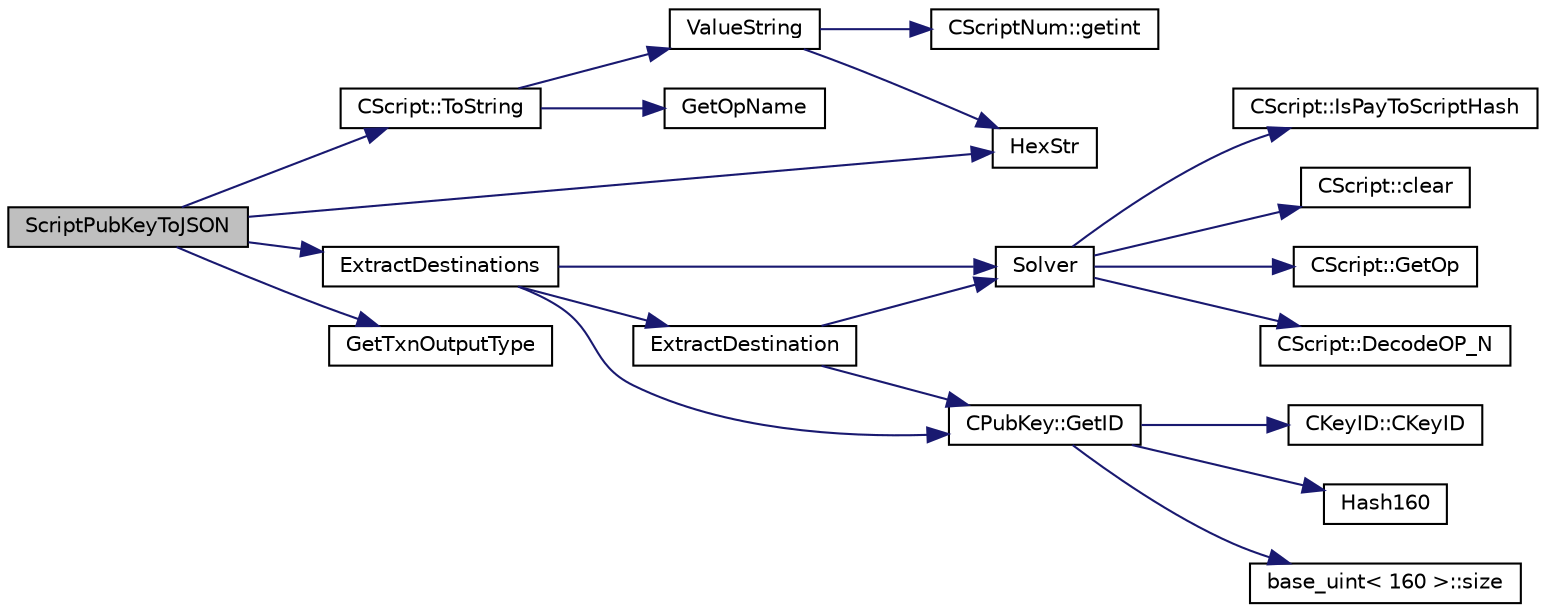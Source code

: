digraph "ScriptPubKeyToJSON"
{
  edge [fontname="Helvetica",fontsize="10",labelfontname="Helvetica",labelfontsize="10"];
  node [fontname="Helvetica",fontsize="10",shape=record];
  rankdir="LR";
  Node62 [label="ScriptPubKeyToJSON",height=0.2,width=0.4,color="black", fillcolor="grey75", style="filled", fontcolor="black"];
  Node62 -> Node63 [color="midnightblue",fontsize="10",style="solid",fontname="Helvetica"];
  Node63 [label="CScript::ToString",height=0.2,width=0.4,color="black", fillcolor="white", style="filled",URL="$d9/d4b/class_c_script.html#a75ea7216fa3b083fe7efffe72704c3b7"];
  Node63 -> Node64 [color="midnightblue",fontsize="10",style="solid",fontname="Helvetica"];
  Node64 [label="ValueString",height=0.2,width=0.4,color="black", fillcolor="white", style="filled",URL="$dd/d0f/script_8cpp.html#ab545c0a3638ba9151370e91fac78f48d"];
  Node64 -> Node65 [color="midnightblue",fontsize="10",style="solid",fontname="Helvetica"];
  Node65 [label="CScriptNum::getint",height=0.2,width=0.4,color="black", fillcolor="white", style="filled",URL="$d8/d95/class_c_script_num.html#ae205465ff5e3cfef3f2f6d29d3ee250d"];
  Node64 -> Node66 [color="midnightblue",fontsize="10",style="solid",fontname="Helvetica"];
  Node66 [label="HexStr",height=0.2,width=0.4,color="black", fillcolor="white", style="filled",URL="$d8/d3c/util_8h.html#ace13a819ca4e98c22847d26b3b357e75"];
  Node63 -> Node67 [color="midnightblue",fontsize="10",style="solid",fontname="Helvetica"];
  Node67 [label="GetOpName",height=0.2,width=0.4,color="black", fillcolor="white", style="filled",URL="$dd/d0f/script_8cpp.html#a573587022d52d3542eb6fbf5a1190489"];
  Node62 -> Node66 [color="midnightblue",fontsize="10",style="solid",fontname="Helvetica"];
  Node62 -> Node68 [color="midnightblue",fontsize="10",style="solid",fontname="Helvetica"];
  Node68 [label="ExtractDestinations",height=0.2,width=0.4,color="black", fillcolor="white", style="filled",URL="$dd/d0f/script_8cpp.html#a6948ee6aa422ed8a5ffe06ddc77a55d8"];
  Node68 -> Node69 [color="midnightblue",fontsize="10",style="solid",fontname="Helvetica"];
  Node69 [label="Solver",height=0.2,width=0.4,color="black", fillcolor="white", style="filled",URL="$dd/d0f/script_8cpp.html#a6ee6be50bff44464e905680c6fcee6dc"];
  Node69 -> Node70 [color="midnightblue",fontsize="10",style="solid",fontname="Helvetica"];
  Node70 [label="CScript::IsPayToScriptHash",height=0.2,width=0.4,color="black", fillcolor="white", style="filled",URL="$d9/d4b/class_c_script.html#a0c3729c606d318923dc06f95d85a0971"];
  Node69 -> Node71 [color="midnightblue",fontsize="10",style="solid",fontname="Helvetica"];
  Node71 [label="CScript::clear",height=0.2,width=0.4,color="black", fillcolor="white", style="filled",URL="$d9/d4b/class_c_script.html#a7b2baf842621f07c4939408acf63377c"];
  Node69 -> Node72 [color="midnightblue",fontsize="10",style="solid",fontname="Helvetica"];
  Node72 [label="CScript::GetOp",height=0.2,width=0.4,color="black", fillcolor="white", style="filled",URL="$d9/d4b/class_c_script.html#a94635ed93d8d244ec3acfa83f9ecfe5f"];
  Node69 -> Node73 [color="midnightblue",fontsize="10",style="solid",fontname="Helvetica"];
  Node73 [label="CScript::DecodeOP_N",height=0.2,width=0.4,color="black", fillcolor="white", style="filled",URL="$d9/d4b/class_c_script.html#a7f975fca06b3e9a17da8ba23c7647e2e"];
  Node68 -> Node74 [color="midnightblue",fontsize="10",style="solid",fontname="Helvetica"];
  Node74 [label="CPubKey::GetID",height=0.2,width=0.4,color="black", fillcolor="white", style="filled",URL="$da/d4e/class_c_pub_key.html#a2675f7e6f72eff68e7a5227289feb021"];
  Node74 -> Node75 [color="midnightblue",fontsize="10",style="solid",fontname="Helvetica"];
  Node75 [label="CKeyID::CKeyID",height=0.2,width=0.4,color="black", fillcolor="white", style="filled",URL="$dd/d88/class_c_key_i_d.html#a01dbd3c37820a2ffe89d106c6a7cf53d"];
  Node74 -> Node76 [color="midnightblue",fontsize="10",style="solid",fontname="Helvetica"];
  Node76 [label="Hash160",height=0.2,width=0.4,color="black", fillcolor="white", style="filled",URL="$db/dfb/hash_8h.html#a4490f70ddae16e9e48460a0416a48a6b"];
  Node74 -> Node77 [color="midnightblue",fontsize="10",style="solid",fontname="Helvetica"];
  Node77 [label="base_uint\< 160 \>::size",height=0.2,width=0.4,color="black", fillcolor="white", style="filled",URL="$da/df7/classbase__uint.html#a1f49b034e686269601ea89b0319b8004"];
  Node68 -> Node78 [color="midnightblue",fontsize="10",style="solid",fontname="Helvetica"];
  Node78 [label="ExtractDestination",height=0.2,width=0.4,color="black", fillcolor="white", style="filled",URL="$dd/d0f/script_8cpp.html#a951f7e601746ae076afdf3169ecca2fc"];
  Node78 -> Node69 [color="midnightblue",fontsize="10",style="solid",fontname="Helvetica"];
  Node78 -> Node74 [color="midnightblue",fontsize="10",style="solid",fontname="Helvetica"];
  Node62 -> Node79 [color="midnightblue",fontsize="10",style="solid",fontname="Helvetica"];
  Node79 [label="GetTxnOutputType",height=0.2,width=0.4,color="black", fillcolor="white", style="filled",URL="$dd/d0f/script_8cpp.html#a998a2df1a42dc68c4cffa9933aa713c2"];
}
